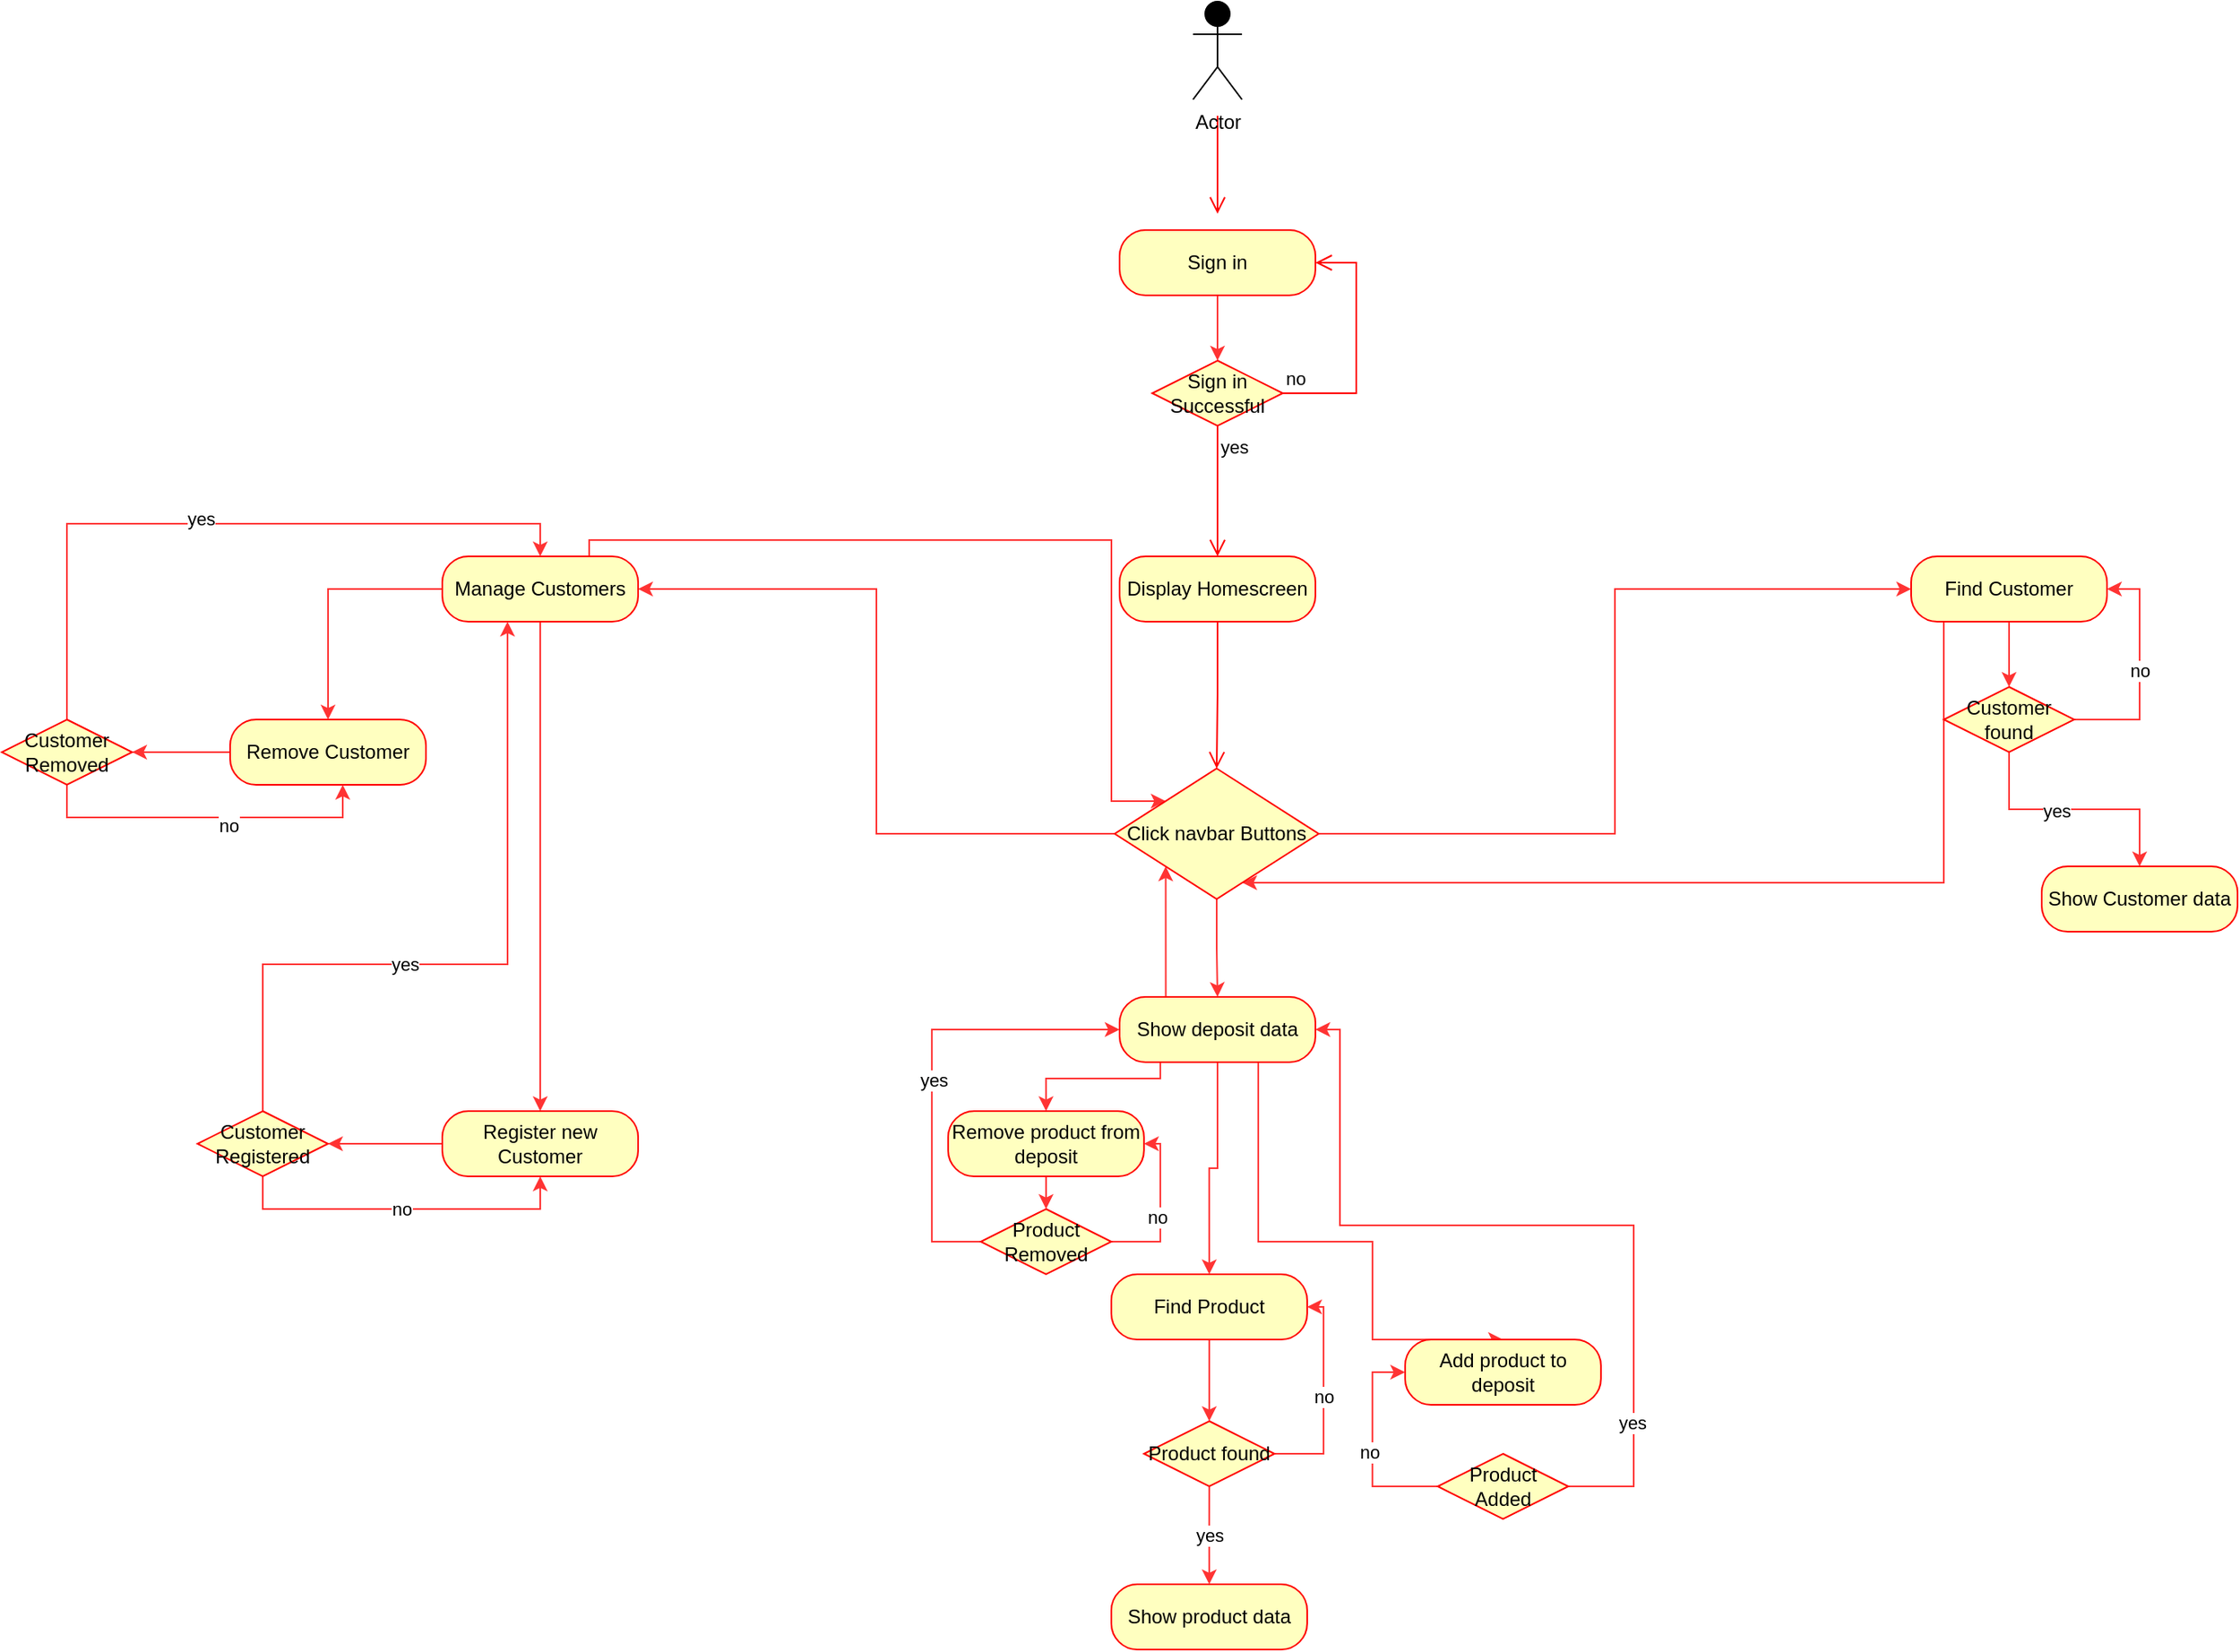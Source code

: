 <mxfile version="20.7.4" type="github"><diagram name="Page-1" id="0783ab3e-0a74-02c8-0abd-f7b4e66b4bec"><mxGraphModel dx="2056" dy="747" grid="1" gridSize="10" guides="1" tooltips="1" connect="1" arrows="1" fold="1" page="1" pageScale="1" pageWidth="850" pageHeight="1100" background="none" math="0" shadow="0"><root><mxCell id="0"/><mxCell id="1" parent="0"/><mxCell id="Tt8dJ6z3QPdiX9zE3w82-25" value="" style="edgeStyle=orthogonalEdgeStyle;html=1;verticalAlign=bottom;endArrow=open;endSize=8;strokeColor=#ff0000;rounded=0;" parent="1" edge="1"><mxGeometry relative="1" as="geometry"><mxPoint x="425" y="180" as="targetPoint"/><mxPoint x="425" y="120" as="sourcePoint"/></mxGeometry></mxCell><mxCell id="Tt8dJ6z3QPdiX9zE3w82-38" value="Display Homescreen" style="rounded=1;whiteSpace=wrap;html=1;arcSize=40;fontColor=#000000;fillColor=#ffffc0;strokeColor=#ff0000;labelBackgroundColor=none;" parent="1" vertex="1"><mxGeometry x="365" y="390" width="120" height="40" as="geometry"/></mxCell><mxCell id="Tt8dJ6z3QPdiX9zE3w82-39" value="" style="edgeStyle=orthogonalEdgeStyle;html=1;verticalAlign=bottom;endArrow=open;endSize=8;strokeColor=#ff0000;rounded=0;entryX=0.5;entryY=0;entryDx=0;entryDy=0;" parent="1" source="Tt8dJ6z3QPdiX9zE3w82-38" target="Tt8dJ6z3QPdiX9zE3w82-129" edge="1"><mxGeometry relative="1" as="geometry"><mxPoint x="425" y="500" as="targetPoint"/><Array as="points"/></mxGeometry></mxCell><mxCell id="Tt8dJ6z3QPdiX9zE3w82-52" value="" style="edgeStyle=orthogonalEdgeStyle;rounded=0;orthogonalLoop=1;jettySize=auto;html=1;strokeColor=#FF3333;" parent="1" source="Tt8dJ6z3QPdiX9zE3w82-42" target="Tt8dJ6z3QPdiX9zE3w82-51" edge="1"><mxGeometry relative="1" as="geometry"/></mxCell><mxCell id="Tt8dJ6z3QPdiX9zE3w82-53" style="edgeStyle=orthogonalEdgeStyle;rounded=0;orthogonalLoop=1;jettySize=auto;html=1;exitX=0;exitY=0.5;exitDx=0;exitDy=0;strokeColor=#FF3333;entryX=0.5;entryY=0;entryDx=0;entryDy=0;" parent="1" source="Tt8dJ6z3QPdiX9zE3w82-42" target="Tt8dJ6z3QPdiX9zE3w82-54" edge="1"><mxGeometry relative="1" as="geometry"><mxPoint x="110" y="460" as="targetPoint"/></mxGeometry></mxCell><mxCell id="Tt8dJ6z3QPdiX9zE3w82-137" style="edgeStyle=orthogonalEdgeStyle;rounded=0;orthogonalLoop=1;jettySize=auto;html=1;exitX=0.75;exitY=0;exitDx=0;exitDy=0;entryX=0;entryY=0;entryDx=0;entryDy=0;strokeColor=#FF3333;" parent="1" source="Tt8dJ6z3QPdiX9zE3w82-42" target="Tt8dJ6z3QPdiX9zE3w82-129" edge="1"><mxGeometry relative="1" as="geometry"><Array as="points"><mxPoint x="40" y="380"/><mxPoint x="360" y="380"/><mxPoint x="360" y="540"/></Array></mxGeometry></mxCell><mxCell id="Tt8dJ6z3QPdiX9zE3w82-42" value="Manage Customers" style="rounded=1;whiteSpace=wrap;html=1;arcSize=40;fontColor=#000000;fillColor=#ffffc0;strokeColor=#ff0000;labelBackgroundColor=none;" parent="1" vertex="1"><mxGeometry x="-50" y="390" width="120" height="40" as="geometry"/></mxCell><mxCell id="Tt8dJ6z3QPdiX9zE3w82-91" style="edgeStyle=orthogonalEdgeStyle;rounded=0;orthogonalLoop=1;jettySize=auto;html=1;exitX=0.5;exitY=1;exitDx=0;exitDy=0;entryX=0.5;entryY=0;entryDx=0;entryDy=0;strokeColor=#FF3333;" parent="1" source="Tt8dJ6z3QPdiX9zE3w82-43" target="Tt8dJ6z3QPdiX9zE3w82-82" edge="1"><mxGeometry relative="1" as="geometry"/></mxCell><mxCell id="Tt8dJ6z3QPdiX9zE3w82-135" style="edgeStyle=orthogonalEdgeStyle;rounded=0;orthogonalLoop=1;jettySize=auto;html=1;exitX=0.25;exitY=1;exitDx=0;exitDy=0;strokeColor=#FF3333;" parent="1" source="Tt8dJ6z3QPdiX9zE3w82-43" target="Tt8dJ6z3QPdiX9zE3w82-129" edge="1"><mxGeometry relative="1" as="geometry"><Array as="points"><mxPoint x="870" y="430"/><mxPoint x="870" y="590"/></Array></mxGeometry></mxCell><mxCell id="Tt8dJ6z3QPdiX9zE3w82-43" value="Find Customer" style="rounded=1;whiteSpace=wrap;html=1;arcSize=40;fontColor=#000000;fillColor=#ffffc0;strokeColor=#ff0000;labelBackgroundColor=none;" parent="1" vertex="1"><mxGeometry x="850" y="390" width="120" height="40" as="geometry"/></mxCell><mxCell id="Tt8dJ6z3QPdiX9zE3w82-88" style="edgeStyle=orthogonalEdgeStyle;rounded=0;orthogonalLoop=1;jettySize=auto;html=1;exitX=0.75;exitY=1;exitDx=0;exitDy=0;entryX=0.5;entryY=0;entryDx=0;entryDy=0;strokeColor=#FF3333;" parent="1" source="Tt8dJ6z3QPdiX9zE3w82-44" target="Tt8dJ6z3QPdiX9zE3w82-46" edge="1"><mxGeometry relative="1" as="geometry"><Array as="points"><mxPoint x="449.94" y="810"/><mxPoint x="519.94" y="810"/><mxPoint x="519.94" y="870"/></Array></mxGeometry></mxCell><mxCell id="Tt8dJ6z3QPdiX9zE3w82-89" style="edgeStyle=orthogonalEdgeStyle;rounded=0;orthogonalLoop=1;jettySize=auto;html=1;exitX=0.25;exitY=1;exitDx=0;exitDy=0;entryX=0.5;entryY=0;entryDx=0;entryDy=0;strokeColor=#FF3333;" parent="1" source="Tt8dJ6z3QPdiX9zE3w82-44" target="Tt8dJ6z3QPdiX9zE3w82-47" edge="1"><mxGeometry relative="1" as="geometry"><Array as="points"><mxPoint x="389.94" y="710"/><mxPoint x="319.94" y="710"/></Array></mxGeometry></mxCell><mxCell id="Tt8dJ6z3QPdiX9zE3w82-96" style="edgeStyle=orthogonalEdgeStyle;rounded=0;orthogonalLoop=1;jettySize=auto;html=1;exitX=0.5;exitY=1;exitDx=0;exitDy=0;entryX=0.5;entryY=0;entryDx=0;entryDy=0;strokeColor=#FF3333;" parent="1" source="Tt8dJ6z3QPdiX9zE3w82-44" target="Tt8dJ6z3QPdiX9zE3w82-95" edge="1"><mxGeometry relative="1" as="geometry"/></mxCell><mxCell id="Tt8dJ6z3QPdiX9zE3w82-136" style="edgeStyle=orthogonalEdgeStyle;rounded=0;orthogonalLoop=1;jettySize=auto;html=1;exitX=0.25;exitY=0;exitDx=0;exitDy=0;entryX=0;entryY=1;entryDx=0;entryDy=0;strokeColor=#FF3333;" parent="1" source="Tt8dJ6z3QPdiX9zE3w82-44" target="Tt8dJ6z3QPdiX9zE3w82-129" edge="1"><mxGeometry x="-0.455" y="-10" relative="1" as="geometry"><Array as="points"><mxPoint x="393" y="660"/></Array><mxPoint y="1" as="offset"/></mxGeometry></mxCell><mxCell id="Tt8dJ6z3QPdiX9zE3w82-44" value="Show deposit data" style="rounded=1;whiteSpace=wrap;html=1;arcSize=40;fontColor=#000000;fillColor=#ffffc0;strokeColor=#ff0000;labelBackgroundColor=none;" parent="1" vertex="1"><mxGeometry x="365" y="660" width="120" height="40" as="geometry"/></mxCell><mxCell id="Tt8dJ6z3QPdiX9zE3w82-46" value="Add product to deposit" style="rounded=1;whiteSpace=wrap;html=1;arcSize=40;fontColor=#000000;fillColor=#ffffc0;strokeColor=#ff0000;labelBackgroundColor=none;" parent="1" vertex="1"><mxGeometry x="539.94" y="870" width="120" height="40" as="geometry"/></mxCell><mxCell id="Tt8dJ6z3QPdiX9zE3w82-116" style="edgeStyle=orthogonalEdgeStyle;rounded=0;orthogonalLoop=1;jettySize=auto;html=1;exitX=0.5;exitY=1;exitDx=0;exitDy=0;entryX=0.5;entryY=0;entryDx=0;entryDy=0;strokeColor=#FF3333;" parent="1" source="Tt8dJ6z3QPdiX9zE3w82-47" target="Tt8dJ6z3QPdiX9zE3w82-115" edge="1"><mxGeometry relative="1" as="geometry"/></mxCell><mxCell id="Tt8dJ6z3QPdiX9zE3w82-47" value="Remove product from deposit" style="rounded=1;whiteSpace=wrap;html=1;arcSize=40;fontColor=#000000;fillColor=#ffffc0;strokeColor=#ff0000;labelBackgroundColor=none;" parent="1" vertex="1"><mxGeometry x="259.94" y="730" width="120" height="40" as="geometry"/></mxCell><mxCell id="Tt8dJ6z3QPdiX9zE3w82-106" style="edgeStyle=orthogonalEdgeStyle;rounded=0;orthogonalLoop=1;jettySize=auto;html=1;exitX=0;exitY=0.5;exitDx=0;exitDy=0;entryX=1;entryY=0.5;entryDx=0;entryDy=0;strokeColor=#FF3333;" parent="1" source="Tt8dJ6z3QPdiX9zE3w82-51" target="Tt8dJ6z3QPdiX9zE3w82-104" edge="1"><mxGeometry relative="1" as="geometry"/></mxCell><mxCell id="Tt8dJ6z3QPdiX9zE3w82-51" value="Register new Customer" style="rounded=1;whiteSpace=wrap;html=1;arcSize=40;fontColor=#000000;fillColor=#ffffc0;strokeColor=#ff0000;labelBackgroundColor=none;" parent="1" vertex="1"><mxGeometry x="-50" y="730" width="120" height="40" as="geometry"/></mxCell><mxCell id="Tt8dJ6z3QPdiX9zE3w82-109" style="edgeStyle=orthogonalEdgeStyle;rounded=0;orthogonalLoop=1;jettySize=auto;html=1;exitX=0;exitY=0.5;exitDx=0;exitDy=0;entryX=1;entryY=0.5;entryDx=0;entryDy=0;strokeColor=#FF3333;" parent="1" source="Tt8dJ6z3QPdiX9zE3w82-54" target="Tt8dJ6z3QPdiX9zE3w82-103" edge="1"><mxGeometry relative="1" as="geometry"/></mxCell><mxCell id="Tt8dJ6z3QPdiX9zE3w82-54" value="Remove Customer" style="rounded=1;whiteSpace=wrap;html=1;arcSize=40;fontColor=#000000;fillColor=#ffffc0;strokeColor=#ff0000;labelBackgroundColor=none;" parent="1" vertex="1"><mxGeometry x="-180" y="490" width="120" height="40" as="geometry"/></mxCell><mxCell id="Tt8dJ6z3QPdiX9zE3w82-80" style="edgeStyle=orthogonalEdgeStyle;rounded=0;orthogonalLoop=1;jettySize=auto;html=1;exitX=0.5;exitY=1;exitDx=0;exitDy=0;entryX=0.5;entryY=0;entryDx=0;entryDy=0;strokeColor=#FF3333;" parent="1" source="Tt8dJ6z3QPdiX9zE3w82-72" target="Tt8dJ6z3QPdiX9zE3w82-76" edge="1"><mxGeometry relative="1" as="geometry"/></mxCell><mxCell id="Tt8dJ6z3QPdiX9zE3w82-72" value="Sign in" style="rounded=1;whiteSpace=wrap;html=1;arcSize=40;fontColor=#000000;fillColor=#ffffc0;strokeColor=#ff0000;labelBackgroundColor=none;" parent="1" vertex="1"><mxGeometry x="365" y="190" width="120" height="40" as="geometry"/></mxCell><mxCell id="Tt8dJ6z3QPdiX9zE3w82-76" value="Sign in Successful" style="rhombus;whiteSpace=wrap;html=1;fillColor=#ffffc0;strokeColor=#ff0000;labelBackgroundColor=none;" parent="1" vertex="1"><mxGeometry x="385" y="270" width="80" height="40" as="geometry"/></mxCell><mxCell id="Tt8dJ6z3QPdiX9zE3w82-77" value="no" style="edgeStyle=orthogonalEdgeStyle;html=1;align=left;verticalAlign=bottom;endArrow=open;endSize=8;strokeColor=#ff0000;rounded=0;entryX=1;entryY=0.5;entryDx=0;entryDy=0;exitX=1;exitY=0.5;exitDx=0;exitDy=0;" parent="1" source="Tt8dJ6z3QPdiX9zE3w82-76" target="Tt8dJ6z3QPdiX9zE3w82-72" edge="1"><mxGeometry x="-1" relative="1" as="geometry"><mxPoint x="500" y="270" as="targetPoint"/><Array as="points"><mxPoint x="510" y="290"/><mxPoint x="510" y="210"/></Array></mxGeometry></mxCell><mxCell id="Tt8dJ6z3QPdiX9zE3w82-78" value="yes" style="edgeStyle=orthogonalEdgeStyle;html=1;align=left;verticalAlign=top;endArrow=open;endSize=8;strokeColor=#ff0000;rounded=0;" parent="1" source="Tt8dJ6z3QPdiX9zE3w82-76" edge="1"><mxGeometry x="-1" relative="1" as="geometry"><mxPoint x="425" y="390" as="targetPoint"/><Array as="points"><mxPoint x="425" y="370"/></Array></mxGeometry></mxCell><mxCell id="Tt8dJ6z3QPdiX9zE3w82-92" value="no" style="edgeStyle=orthogonalEdgeStyle;rounded=0;orthogonalLoop=1;jettySize=auto;html=1;exitX=1;exitY=0.5;exitDx=0;exitDy=0;entryX=1;entryY=0.5;entryDx=0;entryDy=0;strokeColor=#FF3333;" parent="1" source="Tt8dJ6z3QPdiX9zE3w82-82" target="Tt8dJ6z3QPdiX9zE3w82-43" edge="1"><mxGeometry relative="1" as="geometry"><Array as="points"><mxPoint x="990" y="490"/><mxPoint x="990" y="410"/></Array></mxGeometry></mxCell><mxCell id="Tt8dJ6z3QPdiX9zE3w82-94" style="edgeStyle=orthogonalEdgeStyle;rounded=0;orthogonalLoop=1;jettySize=auto;html=1;exitX=0.5;exitY=1;exitDx=0;exitDy=0;entryX=0.5;entryY=0;entryDx=0;entryDy=0;strokeColor=#FF3333;" parent="1" source="Tt8dJ6z3QPdiX9zE3w82-82" target="Tt8dJ6z3QPdiX9zE3w82-93" edge="1"><mxGeometry relative="1" as="geometry"/></mxCell><mxCell id="Tt8dJ6z3QPdiX9zE3w82-101" value="yes" style="edgeLabel;html=1;align=center;verticalAlign=middle;resizable=0;points=[];" parent="Tt8dJ6z3QPdiX9zE3w82-94" vertex="1" connectable="0"><mxGeometry x="-0.147" y="-1" relative="1" as="geometry"><mxPoint as="offset"/></mxGeometry></mxCell><mxCell id="Tt8dJ6z3QPdiX9zE3w82-82" value="Customer found" style="rhombus;whiteSpace=wrap;html=1;fillColor=#ffffc0;strokeColor=#ff0000;labelBackgroundColor=none;" parent="1" vertex="1"><mxGeometry x="870" y="470" width="80" height="40" as="geometry"/></mxCell><mxCell id="Tt8dJ6z3QPdiX9zE3w82-93" value="Show Customer data" style="rounded=1;whiteSpace=wrap;html=1;arcSize=40;fontColor=#000000;fillColor=#ffffc0;strokeColor=#ff0000;labelBackgroundColor=none;" parent="1" vertex="1"><mxGeometry x="930" y="580" width="120" height="40" as="geometry"/></mxCell><mxCell id="Tt8dJ6z3QPdiX9zE3w82-127" style="edgeStyle=orthogonalEdgeStyle;rounded=0;orthogonalLoop=1;jettySize=auto;html=1;exitX=0.5;exitY=1;exitDx=0;exitDy=0;entryX=0.5;entryY=0;entryDx=0;entryDy=0;strokeColor=#FF3333;" parent="1" source="Tt8dJ6z3QPdiX9zE3w82-95" target="Tt8dJ6z3QPdiX9zE3w82-97" edge="1"><mxGeometry relative="1" as="geometry"/></mxCell><mxCell id="Tt8dJ6z3QPdiX9zE3w82-95" value="Find Product" style="rounded=1;whiteSpace=wrap;html=1;arcSize=40;fontColor=#000000;fillColor=#ffffc0;strokeColor=#ff0000;labelBackgroundColor=none;" parent="1" vertex="1"><mxGeometry x="359.94" y="830" width="120" height="40" as="geometry"/></mxCell><mxCell id="Tt8dJ6z3QPdiX9zE3w82-98" style="edgeStyle=orthogonalEdgeStyle;rounded=0;orthogonalLoop=1;jettySize=auto;html=1;exitX=1;exitY=0.5;exitDx=0;exitDy=0;entryX=1;entryY=0.5;entryDx=0;entryDy=0;strokeColor=#FF3333;" parent="1" source="Tt8dJ6z3QPdiX9zE3w82-97" target="Tt8dJ6z3QPdiX9zE3w82-95" edge="1"><mxGeometry relative="1" as="geometry"><Array as="points"><mxPoint x="489.94" y="940"/><mxPoint x="489.94" y="850"/></Array></mxGeometry></mxCell><mxCell id="Tt8dJ6z3QPdiX9zE3w82-99" value="no" style="edgeLabel;html=1;align=center;verticalAlign=middle;resizable=0;points=[];" parent="Tt8dJ6z3QPdiX9zE3w82-98" vertex="1" connectable="0"><mxGeometry relative="1" as="geometry"><mxPoint as="offset"/></mxGeometry></mxCell><mxCell id="Tt8dJ6z3QPdiX9zE3w82-100" value="yes" style="edgeStyle=orthogonalEdgeStyle;rounded=0;orthogonalLoop=1;jettySize=auto;html=1;exitX=0.5;exitY=1;exitDx=0;exitDy=0;strokeColor=#FF3333;" parent="1" source="Tt8dJ6z3QPdiX9zE3w82-97" edge="1"><mxGeometry relative="1" as="geometry"><mxPoint x="419.94" y="1020" as="targetPoint"/></mxGeometry></mxCell><mxCell id="Tt8dJ6z3QPdiX9zE3w82-97" value="Product found" style="rhombus;whiteSpace=wrap;html=1;fillColor=#ffffc0;strokeColor=#ff0000;labelBackgroundColor=none;" parent="1" vertex="1"><mxGeometry x="379.94" y="920" width="80" height="40" as="geometry"/></mxCell><mxCell id="Tt8dJ6z3QPdiX9zE3w82-102" value="Show product data" style="rounded=1;whiteSpace=wrap;html=1;arcSize=40;fontColor=#000000;fillColor=#ffffc0;strokeColor=#ff0000;labelBackgroundColor=none;" parent="1" vertex="1"><mxGeometry x="359.94" y="1020" width="120" height="40" as="geometry"/></mxCell><mxCell id="Tt8dJ6z3QPdiX9zE3w82-110" style="edgeStyle=orthogonalEdgeStyle;rounded=0;orthogonalLoop=1;jettySize=auto;html=1;exitX=0.5;exitY=0;exitDx=0;exitDy=0;entryX=0.5;entryY=0;entryDx=0;entryDy=0;strokeColor=#FF3333;" parent="1" source="Tt8dJ6z3QPdiX9zE3w82-103" target="Tt8dJ6z3QPdiX9zE3w82-42" edge="1"><mxGeometry relative="1" as="geometry"/></mxCell><mxCell id="Tt8dJ6z3QPdiX9zE3w82-113" value="yes" style="edgeLabel;html=1;align=center;verticalAlign=middle;resizable=0;points=[];" parent="Tt8dJ6z3QPdiX9zE3w82-110" vertex="1" connectable="0"><mxGeometry x="-0.06" y="3" relative="1" as="geometry"><mxPoint as="offset"/></mxGeometry></mxCell><mxCell id="Tt8dJ6z3QPdiX9zE3w82-111" style="edgeStyle=orthogonalEdgeStyle;rounded=0;orthogonalLoop=1;jettySize=auto;html=1;exitX=0.5;exitY=1;exitDx=0;exitDy=0;entryX=0.575;entryY=1;entryDx=0;entryDy=0;entryPerimeter=0;strokeColor=#FF3333;" parent="1" source="Tt8dJ6z3QPdiX9zE3w82-103" target="Tt8dJ6z3QPdiX9zE3w82-54" edge="1"><mxGeometry relative="1" as="geometry"/></mxCell><mxCell id="Tt8dJ6z3QPdiX9zE3w82-112" value="no" style="edgeLabel;html=1;align=center;verticalAlign=middle;resizable=0;points=[];" parent="Tt8dJ6z3QPdiX9zE3w82-111" vertex="1" connectable="0"><mxGeometry x="0.139" y="-5" relative="1" as="geometry"><mxPoint as="offset"/></mxGeometry></mxCell><mxCell id="Tt8dJ6z3QPdiX9zE3w82-103" value="Customer Removed" style="rhombus;whiteSpace=wrap;html=1;fillColor=#ffffc0;strokeColor=#ff0000;labelBackgroundColor=none;" parent="1" vertex="1"><mxGeometry x="-320" y="490" width="80" height="40" as="geometry"/></mxCell><mxCell id="Tt8dJ6z3QPdiX9zE3w82-107" value="no" style="edgeStyle=orthogonalEdgeStyle;rounded=0;orthogonalLoop=1;jettySize=auto;html=1;exitX=0.5;exitY=1;exitDx=0;exitDy=0;entryX=0.5;entryY=1;entryDx=0;entryDy=0;strokeColor=#FF3333;" parent="1" source="Tt8dJ6z3QPdiX9zE3w82-104" target="Tt8dJ6z3QPdiX9zE3w82-51" edge="1"><mxGeometry relative="1" as="geometry"><Array as="points"><mxPoint x="-160" y="790"/><mxPoint x="10" y="790"/></Array></mxGeometry></mxCell><mxCell id="Tt8dJ6z3QPdiX9zE3w82-108" style="edgeStyle=orthogonalEdgeStyle;rounded=0;orthogonalLoop=1;jettySize=auto;html=1;exitX=0.5;exitY=0;exitDx=0;exitDy=0;entryX=0.333;entryY=1;entryDx=0;entryDy=0;entryPerimeter=0;strokeColor=#FF3333;" parent="1" source="Tt8dJ6z3QPdiX9zE3w82-104" target="Tt8dJ6z3QPdiX9zE3w82-42" edge="1"><mxGeometry relative="1" as="geometry"><Array as="points"><mxPoint x="-160" y="640"/><mxPoint x="-10" y="640"/></Array></mxGeometry></mxCell><mxCell id="Tt8dJ6z3QPdiX9zE3w82-114" value="yes" style="edgeLabel;html=1;align=center;verticalAlign=middle;resizable=0;points=[];" parent="Tt8dJ6z3QPdiX9zE3w82-108" vertex="1" connectable="0"><mxGeometry x="-0.214" y="-2" relative="1" as="geometry"><mxPoint y="-2" as="offset"/></mxGeometry></mxCell><mxCell id="Tt8dJ6z3QPdiX9zE3w82-104" value="Customer Registered" style="rhombus;whiteSpace=wrap;html=1;fillColor=#ffffc0;strokeColor=#ff0000;labelBackgroundColor=none;" parent="1" vertex="1"><mxGeometry x="-200" y="730" width="80" height="40" as="geometry"/></mxCell><mxCell id="Tt8dJ6z3QPdiX9zE3w82-117" style="edgeStyle=orthogonalEdgeStyle;rounded=0;orthogonalLoop=1;jettySize=auto;html=1;exitX=0;exitY=0.5;exitDx=0;exitDy=0;entryX=0;entryY=0.5;entryDx=0;entryDy=0;strokeColor=#FF3333;" parent="1" source="Tt8dJ6z3QPdiX9zE3w82-115" target="Tt8dJ6z3QPdiX9zE3w82-44" edge="1"><mxGeometry relative="1" as="geometry"><Array as="points"><mxPoint x="249.94" y="810"/><mxPoint x="249.94" y="680"/></Array></mxGeometry></mxCell><mxCell id="Tt8dJ6z3QPdiX9zE3w82-118" value="yes" style="edgeLabel;html=1;align=center;verticalAlign=middle;resizable=0;points=[];" parent="Tt8dJ6z3QPdiX9zE3w82-117" vertex="1" connectable="0"><mxGeometry x="-0.059" y="-1" relative="1" as="geometry"><mxPoint as="offset"/></mxGeometry></mxCell><mxCell id="Tt8dJ6z3QPdiX9zE3w82-119" style="edgeStyle=orthogonalEdgeStyle;rounded=0;orthogonalLoop=1;jettySize=auto;html=1;exitX=1;exitY=0.5;exitDx=0;exitDy=0;entryX=1;entryY=0.5;entryDx=0;entryDy=0;strokeColor=#FF3333;" parent="1" source="Tt8dJ6z3QPdiX9zE3w82-115" target="Tt8dJ6z3QPdiX9zE3w82-47" edge="1"><mxGeometry relative="1" as="geometry"><Array as="points"><mxPoint x="389.94" y="810"/><mxPoint x="389.94" y="750"/></Array></mxGeometry></mxCell><mxCell id="Tt8dJ6z3QPdiX9zE3w82-120" value="no" style="edgeLabel;html=1;align=center;verticalAlign=middle;resizable=0;points=[];" parent="Tt8dJ6z3QPdiX9zE3w82-119" vertex="1" connectable="0"><mxGeometry x="-0.1" y="2" relative="1" as="geometry"><mxPoint as="offset"/></mxGeometry></mxCell><mxCell id="Tt8dJ6z3QPdiX9zE3w82-115" value="Product Removed" style="rhombus;whiteSpace=wrap;html=1;fillColor=#ffffc0;strokeColor=#ff0000;labelBackgroundColor=none;" parent="1" vertex="1"><mxGeometry x="279.94" y="790" width="80" height="40" as="geometry"/></mxCell><mxCell id="Tt8dJ6z3QPdiX9zE3w82-123" style="edgeStyle=orthogonalEdgeStyle;rounded=0;orthogonalLoop=1;jettySize=auto;html=1;exitX=0;exitY=0.5;exitDx=0;exitDy=0;entryX=0;entryY=0.5;entryDx=0;entryDy=0;strokeColor=#FF3333;" parent="1" source="Tt8dJ6z3QPdiX9zE3w82-121" target="Tt8dJ6z3QPdiX9zE3w82-46" edge="1"><mxGeometry relative="1" as="geometry"/></mxCell><mxCell id="Tt8dJ6z3QPdiX9zE3w82-126" value="no" style="edgeLabel;html=1;align=center;verticalAlign=middle;resizable=0;points=[];" parent="Tt8dJ6z3QPdiX9zE3w82-123" vertex="1" connectable="0"><mxGeometry x="-0.061" y="2" relative="1" as="geometry"><mxPoint as="offset"/></mxGeometry></mxCell><mxCell id="Tt8dJ6z3QPdiX9zE3w82-124" style="edgeStyle=orthogonalEdgeStyle;rounded=0;orthogonalLoop=1;jettySize=auto;html=1;exitX=1;exitY=0.5;exitDx=0;exitDy=0;entryX=1;entryY=0.5;entryDx=0;entryDy=0;strokeColor=#FF3333;" parent="1" source="Tt8dJ6z3QPdiX9zE3w82-121" target="Tt8dJ6z3QPdiX9zE3w82-44" edge="1"><mxGeometry relative="1" as="geometry"><Array as="points"><mxPoint x="680" y="960"/><mxPoint x="680" y="800"/><mxPoint x="500" y="800"/><mxPoint x="500" y="680"/></Array></mxGeometry></mxCell><mxCell id="Tt8dJ6z3QPdiX9zE3w82-125" value="yes" style="edgeLabel;html=1;align=center;verticalAlign=middle;resizable=0;points=[];" parent="Tt8dJ6z3QPdiX9zE3w82-124" vertex="1" connectable="0"><mxGeometry x="-0.692" y="1" relative="1" as="geometry"><mxPoint as="offset"/></mxGeometry></mxCell><mxCell id="Tt8dJ6z3QPdiX9zE3w82-121" value="Product Added" style="rhombus;whiteSpace=wrap;html=1;fillColor=#ffffc0;strokeColor=#ff0000;labelBackgroundColor=none;" parent="1" vertex="1"><mxGeometry x="559.94" y="940" width="80" height="40" as="geometry"/></mxCell><mxCell id="Tt8dJ6z3QPdiX9zE3w82-128" value="Actor" style="shape=umlActor;verticalLabelPosition=bottom;verticalAlign=top;html=1;labelBackgroundColor=none;fillColor=#000000;gradientColor=none;" parent="1" vertex="1"><mxGeometry x="410" y="50" width="30" height="60" as="geometry"/></mxCell><mxCell id="Tt8dJ6z3QPdiX9zE3w82-132" style="edgeStyle=orthogonalEdgeStyle;rounded=0;orthogonalLoop=1;jettySize=auto;html=1;exitX=1;exitY=0.5;exitDx=0;exitDy=0;entryX=0;entryY=0.5;entryDx=0;entryDy=0;strokeColor=#FF3333;" parent="1" source="Tt8dJ6z3QPdiX9zE3w82-129" target="Tt8dJ6z3QPdiX9zE3w82-43" edge="1"><mxGeometry relative="1" as="geometry"/></mxCell><mxCell id="Tt8dJ6z3QPdiX9zE3w82-133" style="edgeStyle=orthogonalEdgeStyle;rounded=0;orthogonalLoop=1;jettySize=auto;html=1;exitX=0;exitY=0.5;exitDx=0;exitDy=0;entryX=1;entryY=0.5;entryDx=0;entryDy=0;strokeColor=#FF3333;" parent="1" source="Tt8dJ6z3QPdiX9zE3w82-129" target="Tt8dJ6z3QPdiX9zE3w82-42" edge="1"><mxGeometry relative="1" as="geometry"/></mxCell><mxCell id="Tt8dJ6z3QPdiX9zE3w82-134" style="edgeStyle=orthogonalEdgeStyle;rounded=0;orthogonalLoop=1;jettySize=auto;html=1;exitX=0.5;exitY=1;exitDx=0;exitDy=0;entryX=0.5;entryY=0;entryDx=0;entryDy=0;strokeColor=#FF3333;" parent="1" source="Tt8dJ6z3QPdiX9zE3w82-129" target="Tt8dJ6z3QPdiX9zE3w82-44" edge="1"><mxGeometry relative="1" as="geometry"/></mxCell><mxCell id="Tt8dJ6z3QPdiX9zE3w82-129" value="Click navbar Buttons" style="rhombus;whiteSpace=wrap;html=1;fillColor=#ffffc0;strokeColor=#ff0000;labelBackgroundColor=none;" parent="1" vertex="1"><mxGeometry x="362" y="520" width="125" height="80" as="geometry"/></mxCell></root></mxGraphModel></diagram></mxfile>
